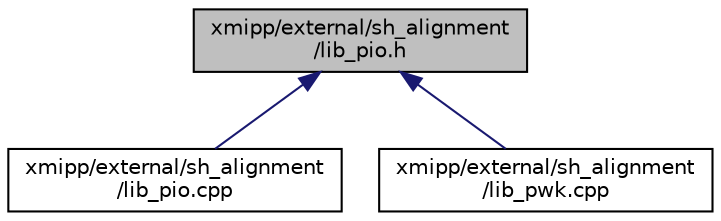 digraph "xmipp/external/sh_alignment/lib_pio.h"
{
  edge [fontname="Helvetica",fontsize="10",labelfontname="Helvetica",labelfontsize="10"];
  node [fontname="Helvetica",fontsize="10",shape=record];
  Node1 [label="xmipp/external/sh_alignment\l/lib_pio.h",height=0.2,width=0.4,color="black", fillcolor="grey75", style="filled", fontcolor="black"];
  Node1 -> Node2 [dir="back",color="midnightblue",fontsize="10",style="solid",fontname="Helvetica"];
  Node2 [label="xmipp/external/sh_alignment\l/lib_pio.cpp",height=0.2,width=0.4,color="black", fillcolor="white", style="filled",URL="$lib__pio_8cpp.html"];
  Node1 -> Node3 [dir="back",color="midnightblue",fontsize="10",style="solid",fontname="Helvetica"];
  Node3 [label="xmipp/external/sh_alignment\l/lib_pwk.cpp",height=0.2,width=0.4,color="black", fillcolor="white", style="filled",URL="$lib__pwk_8cpp.html"];
}
